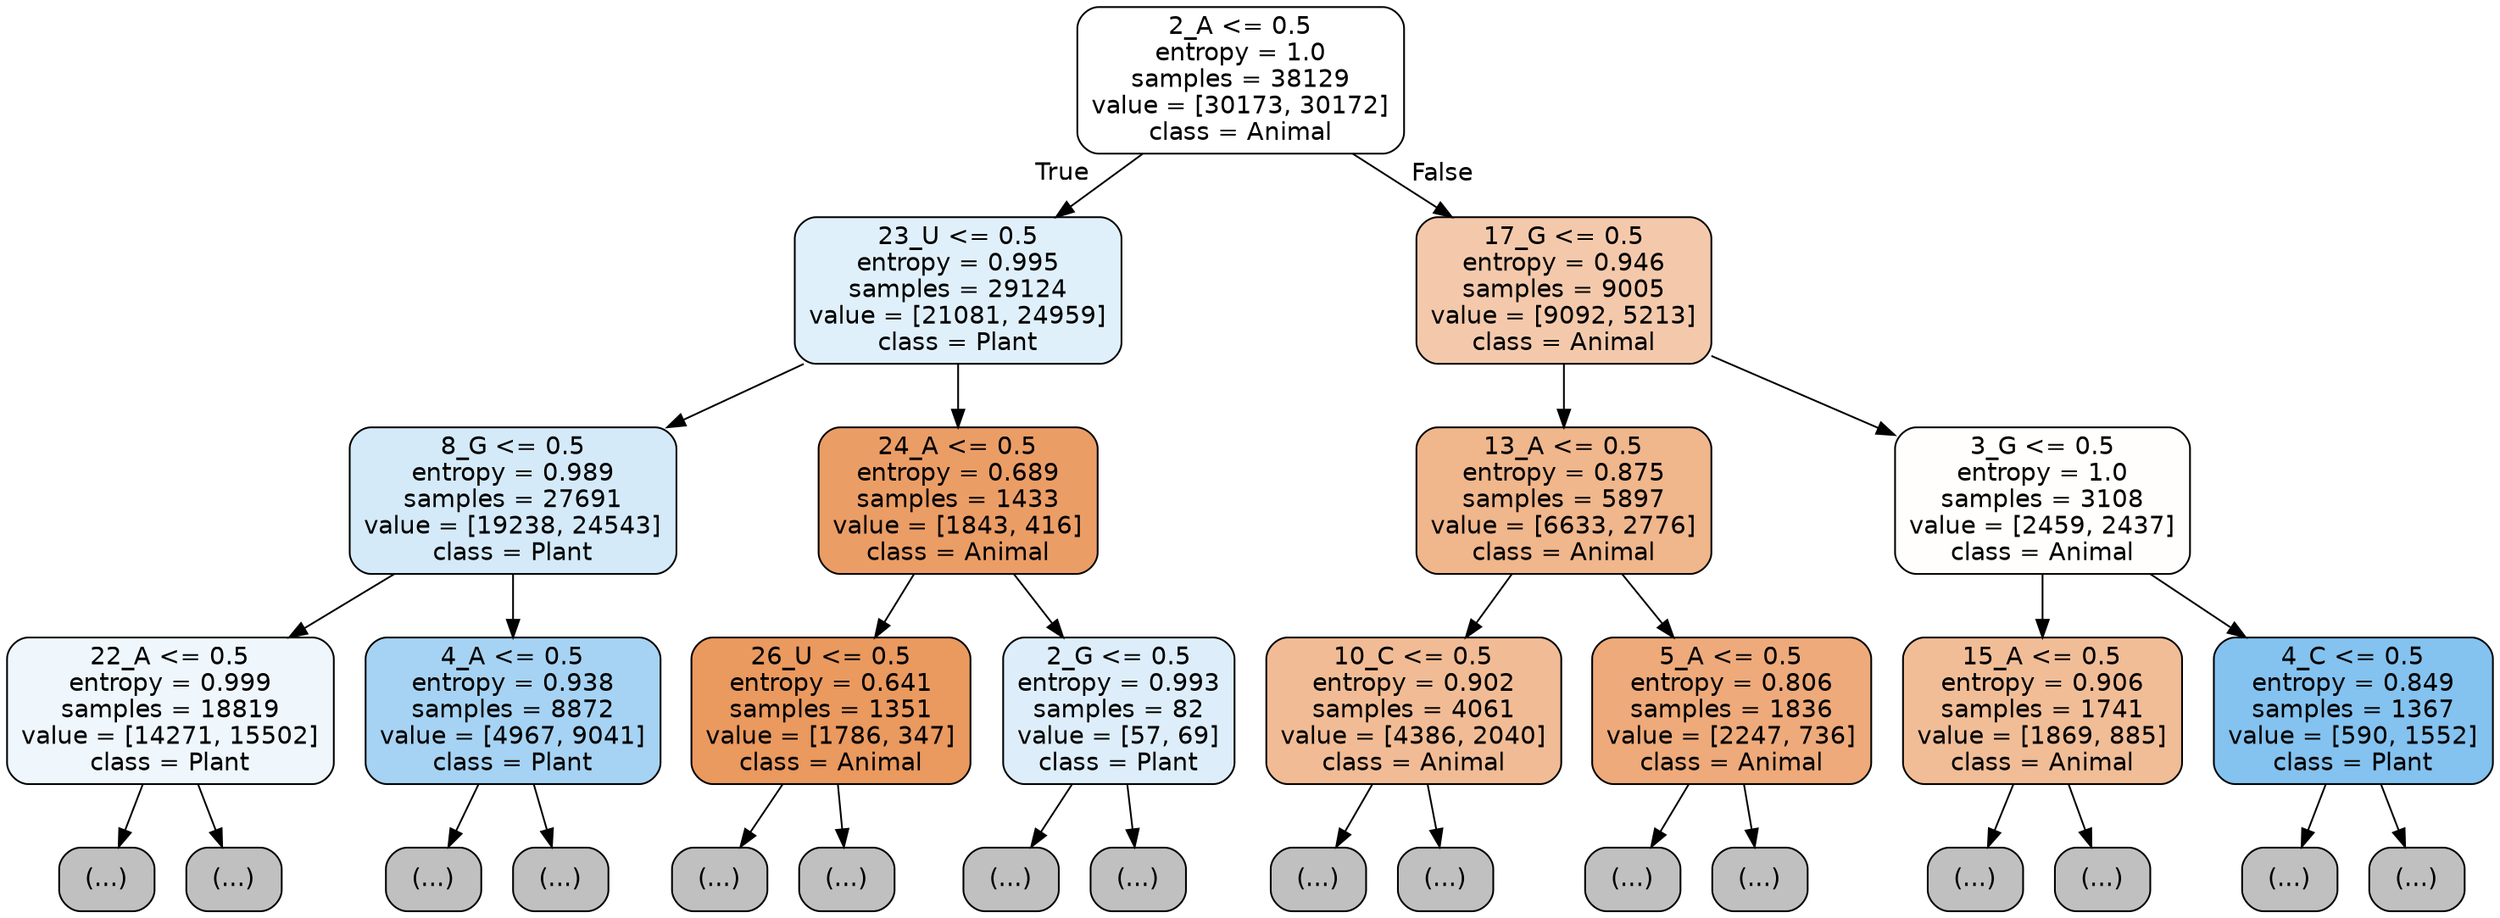 digraph Tree {
node [shape=box, style="filled, rounded", color="black", fontname="helvetica"] ;
edge [fontname="helvetica"] ;
0 [label="2_A <= 0.5\nentropy = 1.0\nsamples = 38129\nvalue = [30173, 30172]\nclass = Animal", fillcolor="#ffffff"] ;
1 [label="23_U <= 0.5\nentropy = 0.995\nsamples = 29124\nvalue = [21081, 24959]\nclass = Plant", fillcolor="#e0f0fb"] ;
0 -> 1 [labeldistance=2.5, labelangle=45, headlabel="True"] ;
2 [label="8_G <= 0.5\nentropy = 0.989\nsamples = 27691\nvalue = [19238, 24543]\nclass = Plant", fillcolor="#d4eaf9"] ;
1 -> 2 ;
3 [label="22_A <= 0.5\nentropy = 0.999\nsamples = 18819\nvalue = [14271, 15502]\nclass = Plant", fillcolor="#eff7fd"] ;
2 -> 3 ;
4 [label="(...)", fillcolor="#C0C0C0"] ;
3 -> 4 ;
7985 [label="(...)", fillcolor="#C0C0C0"] ;
3 -> 7985 ;
8876 [label="4_A <= 0.5\nentropy = 0.938\nsamples = 8872\nvalue = [4967, 9041]\nclass = Plant", fillcolor="#a6d3f3"] ;
2 -> 8876 ;
8877 [label="(...)", fillcolor="#C0C0C0"] ;
8876 -> 8877 ;
11478 [label="(...)", fillcolor="#C0C0C0"] ;
8876 -> 11478 ;
12199 [label="24_A <= 0.5\nentropy = 0.689\nsamples = 1433\nvalue = [1843, 416]\nclass = Animal", fillcolor="#eb9d66"] ;
1 -> 12199 ;
12200 [label="26_U <= 0.5\nentropy = 0.641\nsamples = 1351\nvalue = [1786, 347]\nclass = Animal", fillcolor="#ea995f"] ;
12199 -> 12200 ;
12201 [label="(...)", fillcolor="#C0C0C0"] ;
12200 -> 12201 ;
12696 [label="(...)", fillcolor="#C0C0C0"] ;
12200 -> 12696 ;
12705 [label="2_G <= 0.5\nentropy = 0.993\nsamples = 82\nvalue = [57, 69]\nclass = Plant", fillcolor="#ddeefa"] ;
12199 -> 12705 ;
12706 [label="(...)", fillcolor="#C0C0C0"] ;
12705 -> 12706 ;
12741 [label="(...)", fillcolor="#C0C0C0"] ;
12705 -> 12741 ;
12764 [label="17_G <= 0.5\nentropy = 0.946\nsamples = 9005\nvalue = [9092, 5213]\nclass = Animal", fillcolor="#f4c9ab"] ;
0 -> 12764 [labeldistance=2.5, labelangle=-45, headlabel="False"] ;
12765 [label="13_A <= 0.5\nentropy = 0.875\nsamples = 5897\nvalue = [6633, 2776]\nclass = Animal", fillcolor="#f0b68c"] ;
12764 -> 12765 ;
12766 [label="10_C <= 0.5\nentropy = 0.902\nsamples = 4061\nvalue = [4386, 2040]\nclass = Animal", fillcolor="#f1bc95"] ;
12765 -> 12766 ;
12767 [label="(...)", fillcolor="#C0C0C0"] ;
12766 -> 12767 ;
14410 [label="(...)", fillcolor="#C0C0C0"] ;
12766 -> 14410 ;
14879 [label="5_A <= 0.5\nentropy = 0.806\nsamples = 1836\nvalue = [2247, 736]\nclass = Animal", fillcolor="#eeaa7a"] ;
12765 -> 14879 ;
14880 [label="(...)", fillcolor="#C0C0C0"] ;
14879 -> 14880 ;
15467 [label="(...)", fillcolor="#C0C0C0"] ;
14879 -> 15467 ;
15674 [label="3_G <= 0.5\nentropy = 1.0\nsamples = 3108\nvalue = [2459, 2437]\nclass = Animal", fillcolor="#fffefd"] ;
12764 -> 15674 ;
15675 [label="15_A <= 0.5\nentropy = 0.906\nsamples = 1741\nvalue = [1869, 885]\nclass = Animal", fillcolor="#f1bd97"] ;
15674 -> 15675 ;
15676 [label="(...)", fillcolor="#C0C0C0"] ;
15675 -> 15676 ;
16273 [label="(...)", fillcolor="#C0C0C0"] ;
15675 -> 16273 ;
16484 [label="4_C <= 0.5\nentropy = 0.849\nsamples = 1367\nvalue = [590, 1552]\nclass = Plant", fillcolor="#84c2ef"] ;
15674 -> 16484 ;
16485 [label="(...)", fillcolor="#C0C0C0"] ;
16484 -> 16485 ;
16698 [label="(...)", fillcolor="#C0C0C0"] ;
16484 -> 16698 ;
}